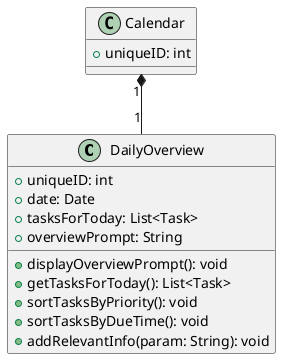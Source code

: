 @startuml

class DailyOverview {
    +uniqueID: int
    +date: Date
    +tasksForToday: List<Task>
    +overviewPrompt: String

    +displayOverviewPrompt(): void
    +getTasksForToday(): List<Task>
    +sortTasksByPriority(): void
    +sortTasksByDueTime(): void
    +addRelevantInfo(param: String): void
}

class Calendar {
    +uniqueID: int
}

Calendar "1" *-- "1" DailyOverview

@enduml
